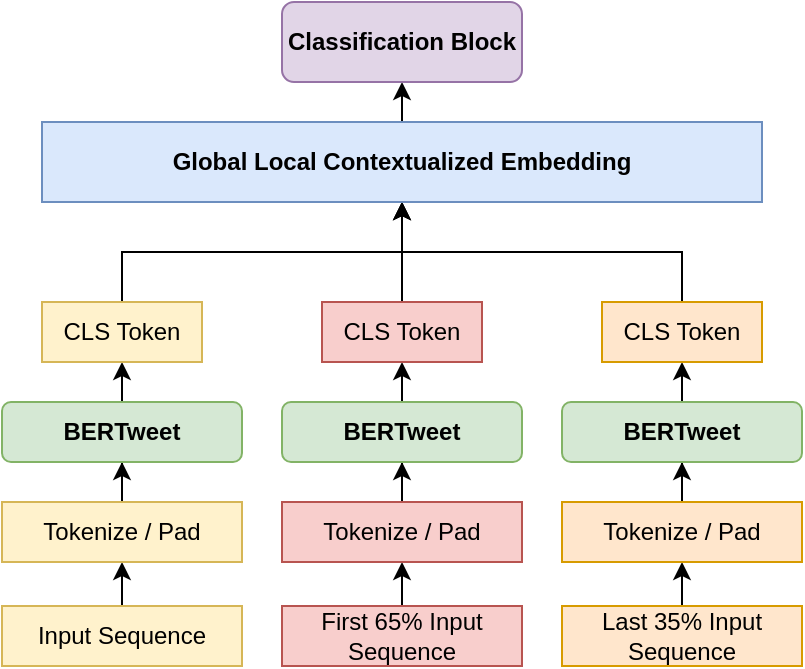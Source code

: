 <mxfile version="13.6.6" type="device"><diagram id="wGJSeZb-jjBQLNJXLCc1" name="Page-1"><mxGraphModel dx="1186" dy="709" grid="1" gridSize="10" guides="1" tooltips="1" connect="1" arrows="1" fold="1" page="1" pageScale="1" pageWidth="827" pageHeight="1169" math="0" shadow="0"><root><mxCell id="0"/><mxCell id="1" parent="0"/><mxCell id="TQQBnjZahKKmbjiU1e0x-19" value="" style="edgeStyle=orthogonalEdgeStyle;rounded=0;orthogonalLoop=1;jettySize=auto;html=1;" edge="1" parent="1" source="TQQBnjZahKKmbjiU1e0x-15" target="TQQBnjZahKKmbjiU1e0x-18"><mxGeometry relative="1" as="geometry"/></mxCell><mxCell id="TQQBnjZahKKmbjiU1e0x-15" value="Input Sequence" style="rounded=0;whiteSpace=wrap;html=1;fillColor=#fff2cc;strokeColor=#d6b656;" vertex="1" parent="1"><mxGeometry x="160" y="802" width="120" height="30" as="geometry"/></mxCell><mxCell id="TQQBnjZahKKmbjiU1e0x-32" style="edgeStyle=orthogonalEdgeStyle;rounded=0;orthogonalLoop=1;jettySize=auto;html=1;" edge="1" parent="1" source="TQQBnjZahKKmbjiU1e0x-18" target="TQQBnjZahKKmbjiU1e0x-29"><mxGeometry relative="1" as="geometry"/></mxCell><mxCell id="TQQBnjZahKKmbjiU1e0x-18" value="Tokenize / Pad" style="whiteSpace=wrap;html=1;rounded=0;fillColor=#fff2cc;strokeColor=#d6b656;" vertex="1" parent="1"><mxGeometry x="160" y="750" width="120" height="30" as="geometry"/></mxCell><mxCell id="TQQBnjZahKKmbjiU1e0x-38" style="edgeStyle=orthogonalEdgeStyle;rounded=0;orthogonalLoop=1;jettySize=auto;html=1;exitX=0.5;exitY=0;exitDx=0;exitDy=0;entryX=0.5;entryY=1;entryDx=0;entryDy=0;" edge="1" parent="1" source="TQQBnjZahKKmbjiU1e0x-29" target="TQQBnjZahKKmbjiU1e0x-35"><mxGeometry relative="1" as="geometry"/></mxCell><mxCell id="TQQBnjZahKKmbjiU1e0x-29" value="&lt;b&gt;BERTweet&lt;/b&gt;" style="rounded=1;whiteSpace=wrap;html=1;fillColor=#d5e8d4;strokeColor=#82b366;" vertex="1" parent="1"><mxGeometry x="160" y="700" width="120" height="30" as="geometry"/></mxCell><mxCell id="TQQBnjZahKKmbjiU1e0x-67" style="edgeStyle=orthogonalEdgeStyle;rounded=0;orthogonalLoop=1;jettySize=auto;html=1;exitX=0.5;exitY=0;exitDx=0;exitDy=0;" edge="1" parent="1" source="TQQBnjZahKKmbjiU1e0x-35" target="TQQBnjZahKKmbjiU1e0x-65"><mxGeometry relative="1" as="geometry"/></mxCell><mxCell id="TQQBnjZahKKmbjiU1e0x-35" value="CLS Token" style="rounded=0;whiteSpace=wrap;html=1;fillColor=#fff2cc;strokeColor=#d6b656;" vertex="1" parent="1"><mxGeometry x="180" y="650" width="80" height="30" as="geometry"/></mxCell><mxCell id="TQQBnjZahKKmbjiU1e0x-48" value="" style="edgeStyle=orthogonalEdgeStyle;rounded=0;orthogonalLoop=1;jettySize=auto;html=1;" edge="1" parent="1" source="TQQBnjZahKKmbjiU1e0x-49" target="TQQBnjZahKKmbjiU1e0x-51"><mxGeometry relative="1" as="geometry"/></mxCell><mxCell id="TQQBnjZahKKmbjiU1e0x-49" value="First 65% Input Sequence" style="rounded=0;whiteSpace=wrap;html=1;fillColor=#f8cecc;strokeColor=#b85450;" vertex="1" parent="1"><mxGeometry x="300" y="802" width="120" height="30" as="geometry"/></mxCell><mxCell id="TQQBnjZahKKmbjiU1e0x-50" style="edgeStyle=orthogonalEdgeStyle;rounded=0;orthogonalLoop=1;jettySize=auto;html=1;" edge="1" parent="1" source="TQQBnjZahKKmbjiU1e0x-51" target="TQQBnjZahKKmbjiU1e0x-53"><mxGeometry relative="1" as="geometry"/></mxCell><mxCell id="TQQBnjZahKKmbjiU1e0x-51" value="Tokenize / Pad" style="whiteSpace=wrap;html=1;rounded=0;fillColor=#f8cecc;strokeColor=#b85450;" vertex="1" parent="1"><mxGeometry x="300" y="750" width="120" height="30" as="geometry"/></mxCell><mxCell id="TQQBnjZahKKmbjiU1e0x-52" style="edgeStyle=orthogonalEdgeStyle;rounded=0;orthogonalLoop=1;jettySize=auto;html=1;exitX=0.5;exitY=0;exitDx=0;exitDy=0;entryX=0.5;entryY=1;entryDx=0;entryDy=0;" edge="1" parent="1" source="TQQBnjZahKKmbjiU1e0x-53" target="TQQBnjZahKKmbjiU1e0x-54"><mxGeometry relative="1" as="geometry"/></mxCell><mxCell id="TQQBnjZahKKmbjiU1e0x-53" value="&lt;b&gt;BERTweet&lt;/b&gt;" style="rounded=1;whiteSpace=wrap;html=1;fillColor=#d5e8d4;strokeColor=#82b366;" vertex="1" parent="1"><mxGeometry x="300" y="700" width="120" height="30" as="geometry"/></mxCell><mxCell id="TQQBnjZahKKmbjiU1e0x-68" style="edgeStyle=orthogonalEdgeStyle;rounded=0;orthogonalLoop=1;jettySize=auto;html=1;exitX=0.5;exitY=0;exitDx=0;exitDy=0;" edge="1" parent="1" source="TQQBnjZahKKmbjiU1e0x-54" target="TQQBnjZahKKmbjiU1e0x-65"><mxGeometry relative="1" as="geometry"/></mxCell><mxCell id="TQQBnjZahKKmbjiU1e0x-54" value="CLS Token" style="rounded=0;whiteSpace=wrap;html=1;fillColor=#f8cecc;strokeColor=#b85450;" vertex="1" parent="1"><mxGeometry x="320" y="650" width="80" height="30" as="geometry"/></mxCell><mxCell id="TQQBnjZahKKmbjiU1e0x-55" value="" style="edgeStyle=orthogonalEdgeStyle;rounded=0;orthogonalLoop=1;jettySize=auto;html=1;" edge="1" parent="1" source="TQQBnjZahKKmbjiU1e0x-56" target="TQQBnjZahKKmbjiU1e0x-58"><mxGeometry relative="1" as="geometry"/></mxCell><mxCell id="TQQBnjZahKKmbjiU1e0x-56" value="Last 35% Input Sequence" style="rounded=0;whiteSpace=wrap;html=1;fillColor=#ffe6cc;strokeColor=#d79b00;" vertex="1" parent="1"><mxGeometry x="440" y="802" width="120" height="30" as="geometry"/></mxCell><mxCell id="TQQBnjZahKKmbjiU1e0x-57" style="edgeStyle=orthogonalEdgeStyle;rounded=0;orthogonalLoop=1;jettySize=auto;html=1;" edge="1" parent="1" source="TQQBnjZahKKmbjiU1e0x-58" target="TQQBnjZahKKmbjiU1e0x-60"><mxGeometry relative="1" as="geometry"/></mxCell><mxCell id="TQQBnjZahKKmbjiU1e0x-58" value="Tokenize / Pad" style="whiteSpace=wrap;html=1;rounded=0;fillColor=#ffe6cc;strokeColor=#d79b00;" vertex="1" parent="1"><mxGeometry x="440" y="750" width="120" height="30" as="geometry"/></mxCell><mxCell id="TQQBnjZahKKmbjiU1e0x-59" style="edgeStyle=orthogonalEdgeStyle;rounded=0;orthogonalLoop=1;jettySize=auto;html=1;exitX=0.5;exitY=0;exitDx=0;exitDy=0;entryX=0.5;entryY=1;entryDx=0;entryDy=0;" edge="1" parent="1" source="TQQBnjZahKKmbjiU1e0x-60" target="TQQBnjZahKKmbjiU1e0x-61"><mxGeometry relative="1" as="geometry"/></mxCell><mxCell id="TQQBnjZahKKmbjiU1e0x-60" value="&lt;b&gt;BERTweet&lt;/b&gt;" style="rounded=1;whiteSpace=wrap;html=1;fillColor=#d5e8d4;strokeColor=#82b366;" vertex="1" parent="1"><mxGeometry x="440" y="700" width="120" height="30" as="geometry"/></mxCell><mxCell id="TQQBnjZahKKmbjiU1e0x-69" style="edgeStyle=orthogonalEdgeStyle;rounded=0;orthogonalLoop=1;jettySize=auto;html=1;exitX=0.5;exitY=0;exitDx=0;exitDy=0;" edge="1" parent="1" source="TQQBnjZahKKmbjiU1e0x-61" target="TQQBnjZahKKmbjiU1e0x-65"><mxGeometry relative="1" as="geometry"/></mxCell><mxCell id="TQQBnjZahKKmbjiU1e0x-61" value="CLS Token" style="rounded=0;whiteSpace=wrap;html=1;fillColor=#ffe6cc;strokeColor=#d79b00;" vertex="1" parent="1"><mxGeometry x="460" y="650" width="80" height="30" as="geometry"/></mxCell><mxCell id="TQQBnjZahKKmbjiU1e0x-71" style="edgeStyle=orthogonalEdgeStyle;rounded=0;orthogonalLoop=1;jettySize=auto;html=1;exitX=0.5;exitY=0;exitDx=0;exitDy=0;entryX=0.5;entryY=1;entryDx=0;entryDy=0;" edge="1" parent="1" source="TQQBnjZahKKmbjiU1e0x-65" target="TQQBnjZahKKmbjiU1e0x-70"><mxGeometry relative="1" as="geometry"/></mxCell><mxCell id="TQQBnjZahKKmbjiU1e0x-65" value="&lt;b&gt;Global Local Contextualized Embedding&lt;/b&gt;" style="rounded=0;whiteSpace=wrap;html=1;fillColor=#dae8fc;strokeColor=#6c8ebf;" vertex="1" parent="1"><mxGeometry x="180" y="560" width="360" height="40" as="geometry"/></mxCell><mxCell id="TQQBnjZahKKmbjiU1e0x-70" value="&lt;b&gt;Classification Block&lt;/b&gt;" style="rounded=1;whiteSpace=wrap;html=1;fillColor=#e1d5e7;strokeColor=#9673a6;" vertex="1" parent="1"><mxGeometry x="300" y="500" width="120" height="40" as="geometry"/></mxCell></root></mxGraphModel></diagram></mxfile>